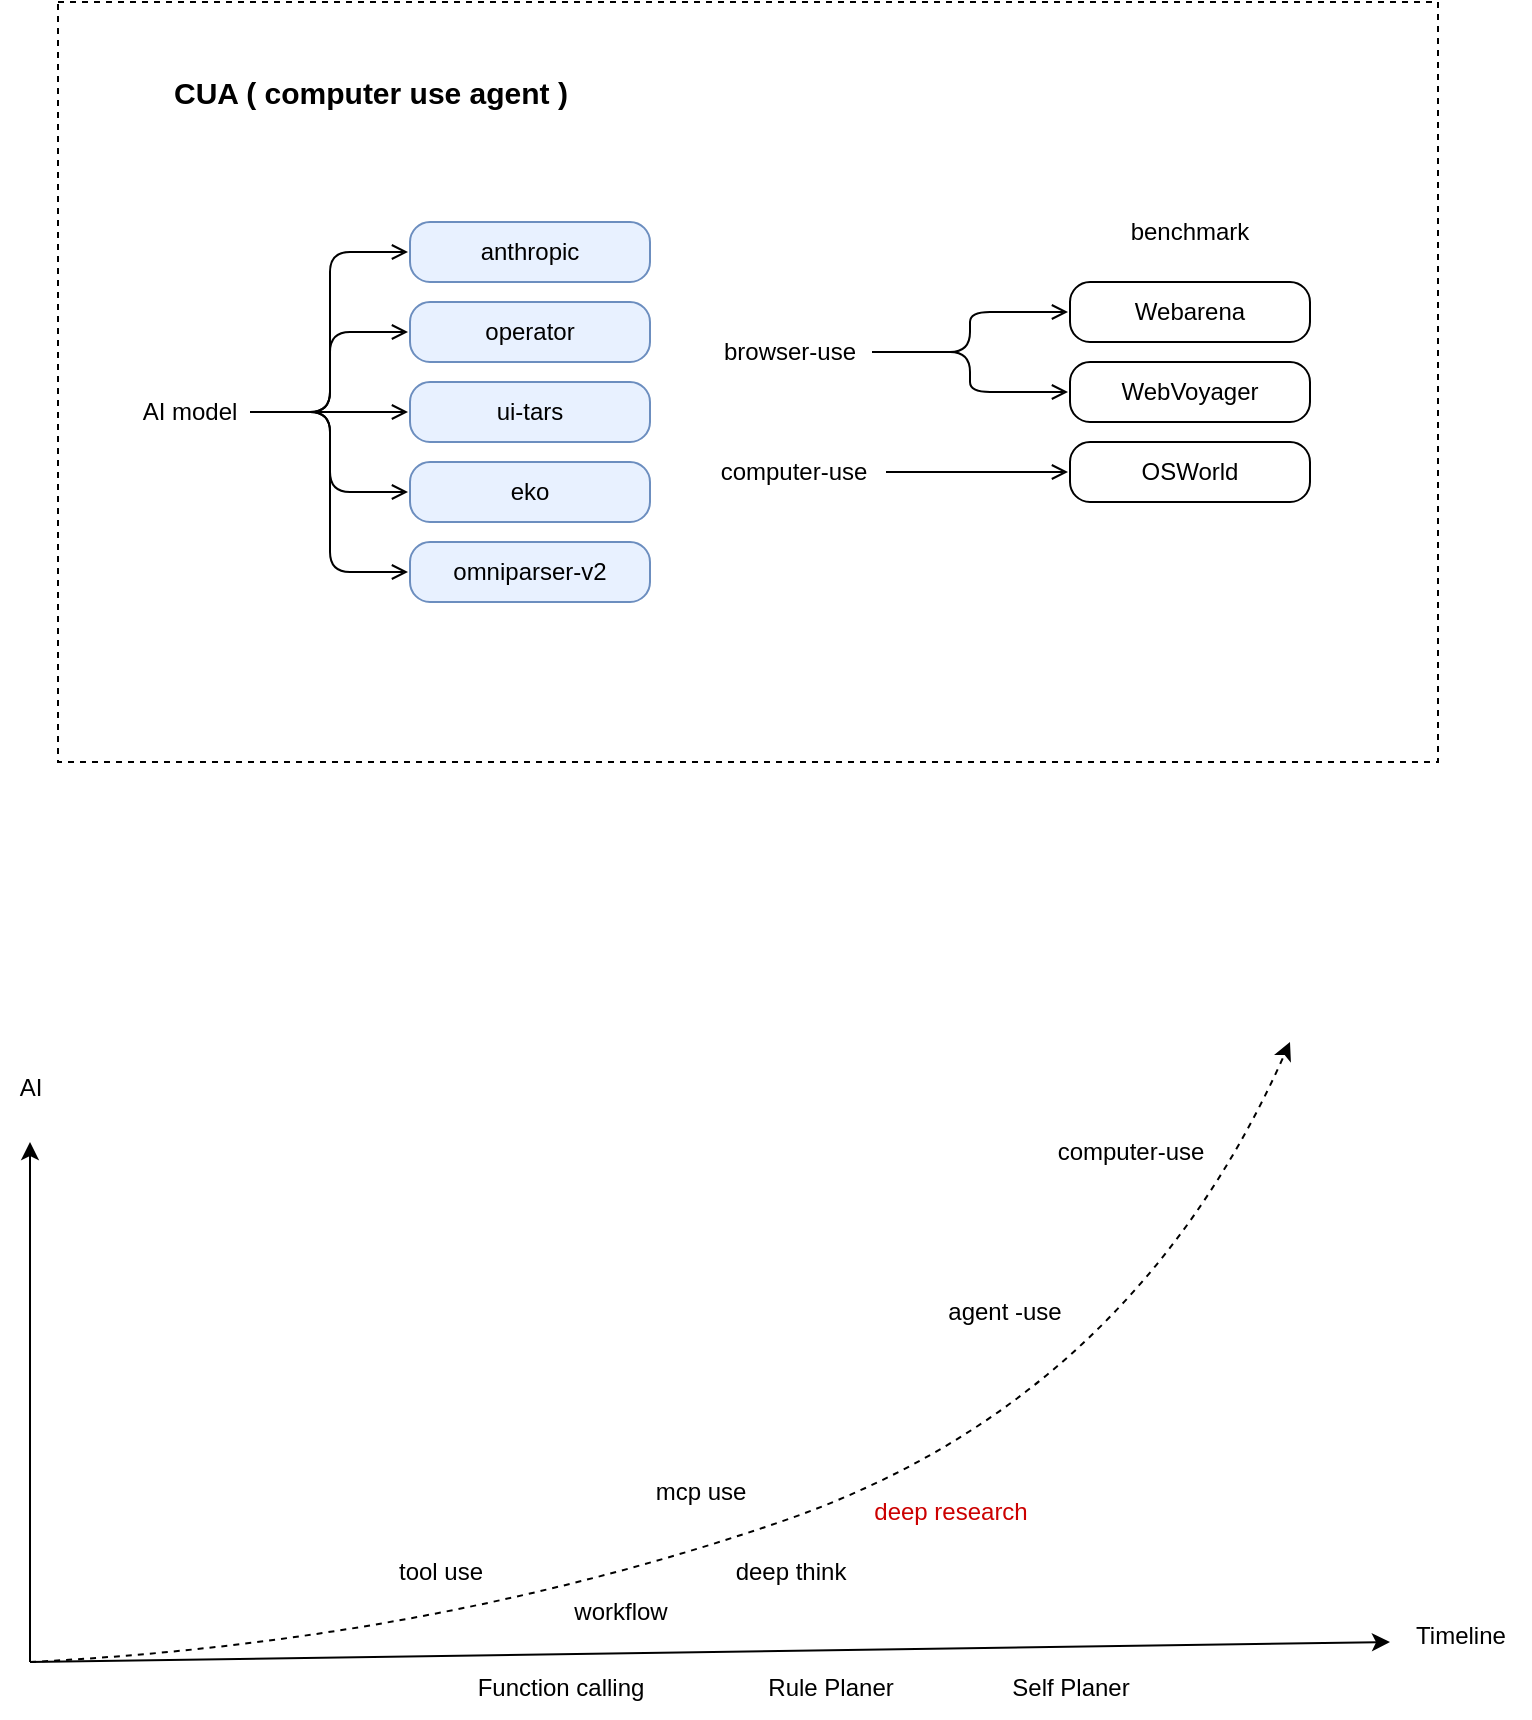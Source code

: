 <mxfile version="26.0.16">
  <diagram name="第 1 页" id="itWa2HLxFMrQTIuCtR0Q">
    <mxGraphModel dx="1129" dy="714" grid="1" gridSize="10" guides="1" tooltips="1" connect="1" arrows="1" fold="1" page="1" pageScale="1" pageWidth="827" pageHeight="1169" math="0" shadow="0">
      <root>
        <mxCell id="0" />
        <mxCell id="1" parent="0" />
        <mxCell id="f6TxtcuEmIEezps3rI4S-1" value="" style="rounded=0;whiteSpace=wrap;html=1;dashed=1;" parent="1" vertex="1">
          <mxGeometry x="414" y="120" width="690" height="380" as="geometry" />
        </mxCell>
        <mxCell id="f6TxtcuEmIEezps3rI4S-11" value="" style="edgeStyle=orthogonalEdgeStyle;rounded=1;orthogonalLoop=1;jettySize=auto;html=1;curved=0;endArrow=open;endFill=0;" parent="1" source="f6TxtcuEmIEezps3rI4S-2" target="f6TxtcuEmIEezps3rI4S-10" edge="1">
          <mxGeometry relative="1" as="geometry" />
        </mxCell>
        <mxCell id="f6TxtcuEmIEezps3rI4S-13" style="edgeStyle=orthogonalEdgeStyle;rounded=1;orthogonalLoop=1;jettySize=auto;html=1;exitX=1;exitY=0.5;exitDx=0;exitDy=0;entryX=0;entryY=0.5;entryDx=0;entryDy=0;curved=0;endArrow=open;endFill=0;" parent="1" source="f6TxtcuEmIEezps3rI4S-2" target="f6TxtcuEmIEezps3rI4S-12" edge="1">
          <mxGeometry relative="1" as="geometry" />
        </mxCell>
        <mxCell id="f6TxtcuEmIEezps3rI4S-2" value="browser-use" style="rounded=1;whiteSpace=wrap;html=1;perimeterSpacing=1;absoluteArcSize=1;strokeColor=none;" parent="1" vertex="1">
          <mxGeometry x="740" y="280" width="80" height="30" as="geometry" />
        </mxCell>
        <mxCell id="f6TxtcuEmIEezps3rI4S-4" value="&lt;div data-docx-has-block-data=&quot;false&quot; data-lark-html-role=&quot;root&quot; data-page-id=&quot;FoqrdbMwvoKmRuxTPTAcZVGbncc&quot;&gt;&lt;div class=&quot;old-record-id-JBEVdbZQPohMMXxsnTOcH60enHJ&quot;&gt;anthropic&lt;/div&gt;&lt;/div&gt;&lt;span class=&quot;lark-record-clipboard&quot; data-lark-record-format=&quot;docx/text&quot; data-lark-record-data=&quot;{&amp;quot;rootId&amp;quot;:&amp;quot;FoqrdbMwvoKmRuxTPTAcZVGbncc&amp;quot;,&amp;quot;text&amp;quot;:{&amp;quot;initialAttributedTexts&amp;quot;:{&amp;quot;text&amp;quot;:{&amp;quot;0&amp;quot;:&amp;quot;anthropic&amp;quot;},&amp;quot;attribs&amp;quot;:{&amp;quot;0&amp;quot;:&amp;quot;*0*1+9&amp;quot;}},&amp;quot;apool&amp;quot;:{&amp;quot;numToAttrib&amp;quot;:{&amp;quot;0&amp;quot;:[&amp;quot;author&amp;quot;,&amp;quot;6871447160731222018&amp;quot;],&amp;quot;1&amp;quot;:[&amp;quot;link-id&amp;quot;,&amp;quot;10315824-9a2c-4ef2-9bec-ecdc504ee82a&amp;quot;]},&amp;quot;nextNum&amp;quot;:2}},&amp;quot;type&amp;quot;:&amp;quot;text&amp;quot;,&amp;quot;referenceRecordMap&amp;quot;:{},&amp;quot;extra&amp;quot;:{&amp;quot;channel&amp;quot;:&amp;quot;saas&amp;quot;,&amp;quot;isEqualBlockSelection&amp;quot;:false,&amp;quot;pasteRandomId&amp;quot;:&amp;quot;208c5f26-a661-4085-acc5-ec5a34d7300a&amp;quot;,&amp;quot;mention_page_title&amp;quot;:{},&amp;quot;external_mention_url&amp;quot;:{}},&amp;quot;isKeepQuoteContainer&amp;quot;:false,&amp;quot;isFromCode&amp;quot;:false,&amp;quot;selection&amp;quot;:[{&amp;quot;id&amp;quot;:76,&amp;quot;type&amp;quot;:&amp;quot;text&amp;quot;,&amp;quot;selection&amp;quot;:{&amp;quot;start&amp;quot;:12,&amp;quot;end&amp;quot;:21},&amp;quot;recordId&amp;quot;:&amp;quot;JBEVdbZQPohMMXxsnTOcH60enHJ&amp;quot;}],&amp;quot;payloadMap&amp;quot;:{},&amp;quot;isCut&amp;quot;:false}&quot;&gt;&lt;/span&gt;" style="rounded=1;whiteSpace=wrap;html=1;perimeterSpacing=1;absoluteArcSize=1;fillColor=#E8F1FF;strokeColor=#6c8ebf;" parent="1" vertex="1">
          <mxGeometry x="590" y="230" width="120" height="30" as="geometry" />
        </mxCell>
        <mxCell id="f6TxtcuEmIEezps3rI4S-5" value="&lt;div data-docx-has-block-data=&quot;false&quot; data-lark-html-role=&quot;root&quot; data-page-id=&quot;FoqrdbMwvoKmRuxTPTAcZVGbncc&quot;&gt;&lt;div class=&quot;old-record-id-JBEVdbZQPohMMXxsnTOcH60enHJ&quot;&gt;operator&lt;/div&gt;&lt;/div&gt;&lt;span class=&quot;lark-record-clipboard&quot; data-lark-record-format=&quot;docx/text&quot; data-lark-record-data=&quot;{&amp;quot;rootId&amp;quot;:&amp;quot;FoqrdbMwvoKmRuxTPTAcZVGbncc&amp;quot;,&amp;quot;text&amp;quot;:{&amp;quot;initialAttributedTexts&amp;quot;:{&amp;quot;text&amp;quot;:{&amp;quot;0&amp;quot;:&amp;quot;anthropic&amp;quot;},&amp;quot;attribs&amp;quot;:{&amp;quot;0&amp;quot;:&amp;quot;*0*1+9&amp;quot;}},&amp;quot;apool&amp;quot;:{&amp;quot;numToAttrib&amp;quot;:{&amp;quot;0&amp;quot;:[&amp;quot;author&amp;quot;,&amp;quot;6871447160731222018&amp;quot;],&amp;quot;1&amp;quot;:[&amp;quot;link-id&amp;quot;,&amp;quot;10315824-9a2c-4ef2-9bec-ecdc504ee82a&amp;quot;]},&amp;quot;nextNum&amp;quot;:2}},&amp;quot;type&amp;quot;:&amp;quot;text&amp;quot;,&amp;quot;referenceRecordMap&amp;quot;:{},&amp;quot;extra&amp;quot;:{&amp;quot;channel&amp;quot;:&amp;quot;saas&amp;quot;,&amp;quot;isEqualBlockSelection&amp;quot;:false,&amp;quot;pasteRandomId&amp;quot;:&amp;quot;208c5f26-a661-4085-acc5-ec5a34d7300a&amp;quot;,&amp;quot;mention_page_title&amp;quot;:{},&amp;quot;external_mention_url&amp;quot;:{}},&amp;quot;isKeepQuoteContainer&amp;quot;:false,&amp;quot;isFromCode&amp;quot;:false,&amp;quot;selection&amp;quot;:[{&amp;quot;id&amp;quot;:76,&amp;quot;type&amp;quot;:&amp;quot;text&amp;quot;,&amp;quot;selection&amp;quot;:{&amp;quot;start&amp;quot;:12,&amp;quot;end&amp;quot;:21},&amp;quot;recordId&amp;quot;:&amp;quot;JBEVdbZQPohMMXxsnTOcH60enHJ&amp;quot;}],&amp;quot;payloadMap&amp;quot;:{},&amp;quot;isCut&amp;quot;:false}&quot;&gt;&lt;/span&gt;" style="rounded=1;whiteSpace=wrap;html=1;perimeterSpacing=1;absoluteArcSize=1;fillColor=#E8F1FF;strokeColor=#6c8ebf;" parent="1" vertex="1">
          <mxGeometry x="590" y="270" width="120" height="30" as="geometry" />
        </mxCell>
        <mxCell id="f6TxtcuEmIEezps3rI4S-6" value="&lt;div data-docx-has-block-data=&quot;false&quot; data-lark-html-role=&quot;root&quot; data-page-id=&quot;FoqrdbMwvoKmRuxTPTAcZVGbncc&quot;&gt;&lt;div class=&quot;old-record-id-JBEVdbZQPohMMXxsnTOcH60enHJ&quot;&gt;ui-tars&lt;/div&gt;&lt;/div&gt;&lt;span class=&quot;lark-record-clipboard&quot; data-lark-record-format=&quot;docx/text&quot; data-lark-record-data=&quot;{&amp;quot;rootId&amp;quot;:&amp;quot;FoqrdbMwvoKmRuxTPTAcZVGbncc&amp;quot;,&amp;quot;text&amp;quot;:{&amp;quot;initialAttributedTexts&amp;quot;:{&amp;quot;text&amp;quot;:{&amp;quot;0&amp;quot;:&amp;quot;anthropic&amp;quot;},&amp;quot;attribs&amp;quot;:{&amp;quot;0&amp;quot;:&amp;quot;*0*1+9&amp;quot;}},&amp;quot;apool&amp;quot;:{&amp;quot;numToAttrib&amp;quot;:{&amp;quot;0&amp;quot;:[&amp;quot;author&amp;quot;,&amp;quot;6871447160731222018&amp;quot;],&amp;quot;1&amp;quot;:[&amp;quot;link-id&amp;quot;,&amp;quot;10315824-9a2c-4ef2-9bec-ecdc504ee82a&amp;quot;]},&amp;quot;nextNum&amp;quot;:2}},&amp;quot;type&amp;quot;:&amp;quot;text&amp;quot;,&amp;quot;referenceRecordMap&amp;quot;:{},&amp;quot;extra&amp;quot;:{&amp;quot;channel&amp;quot;:&amp;quot;saas&amp;quot;,&amp;quot;isEqualBlockSelection&amp;quot;:false,&amp;quot;pasteRandomId&amp;quot;:&amp;quot;208c5f26-a661-4085-acc5-ec5a34d7300a&amp;quot;,&amp;quot;mention_page_title&amp;quot;:{},&amp;quot;external_mention_url&amp;quot;:{}},&amp;quot;isKeepQuoteContainer&amp;quot;:false,&amp;quot;isFromCode&amp;quot;:false,&amp;quot;selection&amp;quot;:[{&amp;quot;id&amp;quot;:76,&amp;quot;type&amp;quot;:&amp;quot;text&amp;quot;,&amp;quot;selection&amp;quot;:{&amp;quot;start&amp;quot;:12,&amp;quot;end&amp;quot;:21},&amp;quot;recordId&amp;quot;:&amp;quot;JBEVdbZQPohMMXxsnTOcH60enHJ&amp;quot;}],&amp;quot;payloadMap&amp;quot;:{},&amp;quot;isCut&amp;quot;:false}&quot;&gt;&lt;/span&gt;" style="rounded=1;whiteSpace=wrap;html=1;perimeterSpacing=1;absoluteArcSize=1;fillColor=#E8F1FF;strokeColor=#6c8ebf;" parent="1" vertex="1">
          <mxGeometry x="590" y="310" width="120" height="30" as="geometry" />
        </mxCell>
        <mxCell id="f6TxtcuEmIEezps3rI4S-7" value="&lt;div data-docx-has-block-data=&quot;false&quot; data-lark-html-role=&quot;root&quot; data-page-id=&quot;FoqrdbMwvoKmRuxTPTAcZVGbncc&quot;&gt;&lt;div class=&quot;old-record-id-JBEVdbZQPohMMXxsnTOcH60enHJ&quot;&gt;eko&lt;/div&gt;&lt;/div&gt;&lt;span class=&quot;lark-record-clipboard&quot; data-lark-record-format=&quot;docx/text&quot; data-lark-record-data=&quot;{&amp;quot;rootId&amp;quot;:&amp;quot;FoqrdbMwvoKmRuxTPTAcZVGbncc&amp;quot;,&amp;quot;text&amp;quot;:{&amp;quot;initialAttributedTexts&amp;quot;:{&amp;quot;text&amp;quot;:{&amp;quot;0&amp;quot;:&amp;quot;anthropic&amp;quot;},&amp;quot;attribs&amp;quot;:{&amp;quot;0&amp;quot;:&amp;quot;*0*1+9&amp;quot;}},&amp;quot;apool&amp;quot;:{&amp;quot;numToAttrib&amp;quot;:{&amp;quot;0&amp;quot;:[&amp;quot;author&amp;quot;,&amp;quot;6871447160731222018&amp;quot;],&amp;quot;1&amp;quot;:[&amp;quot;link-id&amp;quot;,&amp;quot;10315824-9a2c-4ef2-9bec-ecdc504ee82a&amp;quot;]},&amp;quot;nextNum&amp;quot;:2}},&amp;quot;type&amp;quot;:&amp;quot;text&amp;quot;,&amp;quot;referenceRecordMap&amp;quot;:{},&amp;quot;extra&amp;quot;:{&amp;quot;channel&amp;quot;:&amp;quot;saas&amp;quot;,&amp;quot;isEqualBlockSelection&amp;quot;:false,&amp;quot;pasteRandomId&amp;quot;:&amp;quot;208c5f26-a661-4085-acc5-ec5a34d7300a&amp;quot;,&amp;quot;mention_page_title&amp;quot;:{},&amp;quot;external_mention_url&amp;quot;:{}},&amp;quot;isKeepQuoteContainer&amp;quot;:false,&amp;quot;isFromCode&amp;quot;:false,&amp;quot;selection&amp;quot;:[{&amp;quot;id&amp;quot;:76,&amp;quot;type&amp;quot;:&amp;quot;text&amp;quot;,&amp;quot;selection&amp;quot;:{&amp;quot;start&amp;quot;:12,&amp;quot;end&amp;quot;:21},&amp;quot;recordId&amp;quot;:&amp;quot;JBEVdbZQPohMMXxsnTOcH60enHJ&amp;quot;}],&amp;quot;payloadMap&amp;quot;:{},&amp;quot;isCut&amp;quot;:false}&quot;&gt;&lt;/span&gt;" style="rounded=1;whiteSpace=wrap;html=1;perimeterSpacing=1;absoluteArcSize=1;fillColor=#E8F1FF;strokeColor=#6c8ebf;" parent="1" vertex="1">
          <mxGeometry x="590" y="350" width="120" height="30" as="geometry" />
        </mxCell>
        <mxCell id="f6TxtcuEmIEezps3rI4S-10" value="&lt;div data-docx-has-block-data=&quot;false&quot; data-lark-html-role=&quot;root&quot; data-page-id=&quot;FoqrdbMwvoKmRuxTPTAcZVGbncc&quot;&gt;&lt;div class=&quot;old-record-id-YXLDdxerqoWDXWxZMH1cbyrBnBg&quot;&gt;Webarena&lt;/div&gt;&lt;/div&gt;&lt;span class=&quot;lark-record-clipboard&quot; data-lark-record-format=&quot;docx/text&quot; data-lark-record-data=&quot;{&amp;quot;rootId&amp;quot;:&amp;quot;FoqrdbMwvoKmRuxTPTAcZVGbncc&amp;quot;,&amp;quot;text&amp;quot;:{&amp;quot;initialAttributedTexts&amp;quot;:{&amp;quot;text&amp;quot;:{&amp;quot;0&amp;quot;:&amp;quot;Webarena&amp;quot;},&amp;quot;attribs&amp;quot;:{&amp;quot;0&amp;quot;:&amp;quot;*0+8&amp;quot;}},&amp;quot;apool&amp;quot;:{&amp;quot;numToAttrib&amp;quot;:{&amp;quot;0&amp;quot;:[&amp;quot;author&amp;quot;,&amp;quot;6871447160731222018&amp;quot;]},&amp;quot;nextNum&amp;quot;:1}},&amp;quot;type&amp;quot;:&amp;quot;text&amp;quot;,&amp;quot;referenceRecordMap&amp;quot;:{},&amp;quot;extra&amp;quot;:{&amp;quot;channel&amp;quot;:&amp;quot;saas&amp;quot;,&amp;quot;isEqualBlockSelection&amp;quot;:false,&amp;quot;pasteRandomId&amp;quot;:&amp;quot;9d85a07a-6e18-40ab-9c8a-803ea1c17a1c&amp;quot;,&amp;quot;mention_page_title&amp;quot;:{},&amp;quot;external_mention_url&amp;quot;:{}},&amp;quot;isKeepQuoteContainer&amp;quot;:false,&amp;quot;isFromCode&amp;quot;:false,&amp;quot;selection&amp;quot;:[{&amp;quot;id&amp;quot;:72,&amp;quot;type&amp;quot;:&amp;quot;text&amp;quot;,&amp;quot;selection&amp;quot;:{&amp;quot;start&amp;quot;:0,&amp;quot;end&amp;quot;:8},&amp;quot;recordId&amp;quot;:&amp;quot;YXLDdxerqoWDXWxZMH1cbyrBnBg&amp;quot;}],&amp;quot;payloadMap&amp;quot;:{},&amp;quot;isCut&amp;quot;:false}&quot;&gt;&lt;/span&gt;" style="rounded=1;whiteSpace=wrap;html=1;perimeterSpacing=1;absoluteArcSize=1;" parent="1" vertex="1">
          <mxGeometry x="920" y="260" width="120" height="30" as="geometry" />
        </mxCell>
        <mxCell id="f6TxtcuEmIEezps3rI4S-12" value="&lt;div data-docx-has-block-data=&quot;false&quot; data-lark-html-role=&quot;root&quot; data-page-id=&quot;FoqrdbMwvoKmRuxTPTAcZVGbncc&quot;&gt;&lt;div class=&quot;old-record-id-YXLDdxerqoWDXWxZMH1cbyrBnBg&quot;&gt;&lt;div data-docx-has-block-data=&quot;false&quot; data-lark-html-role=&quot;root&quot; data-page-id=&quot;FoqrdbMwvoKmRuxTPTAcZVGbncc&quot;&gt;&lt;div class=&quot;old-record-id-CxIwdsjBlozMJTxzVqyc23xznPg&quot;&gt;WebVoyager&lt;/div&gt;&lt;/div&gt;&lt;span class=&quot;lark-record-clipboard&quot; data-lark-record-format=&quot;docx/text&quot; data-lark-record-data=&quot;{&amp;quot;rootId&amp;quot;:&amp;quot;FoqrdbMwvoKmRuxTPTAcZVGbncc&amp;quot;,&amp;quot;text&amp;quot;:{&amp;quot;initialAttributedTexts&amp;quot;:{&amp;quot;text&amp;quot;:{&amp;quot;0&amp;quot;:&amp;quot;WebVoyager&amp;quot;},&amp;quot;attribs&amp;quot;:{&amp;quot;0&amp;quot;:&amp;quot;*0+a&amp;quot;}},&amp;quot;apool&amp;quot;:{&amp;quot;numToAttrib&amp;quot;:{&amp;quot;0&amp;quot;:[&amp;quot;author&amp;quot;,&amp;quot;6871447160731222018&amp;quot;]},&amp;quot;nextNum&amp;quot;:1}},&amp;quot;type&amp;quot;:&amp;quot;text&amp;quot;,&amp;quot;referenceRecordMap&amp;quot;:{},&amp;quot;extra&amp;quot;:{&amp;quot;channel&amp;quot;:&amp;quot;saas&amp;quot;,&amp;quot;isEqualBlockSelection&amp;quot;:false,&amp;quot;pasteRandomId&amp;quot;:&amp;quot;51d296b9-5641-4c32-b07f-b8e84cfe0941&amp;quot;,&amp;quot;mention_page_title&amp;quot;:{},&amp;quot;external_mention_url&amp;quot;:{}},&amp;quot;isKeepQuoteContainer&amp;quot;:false,&amp;quot;isFromCode&amp;quot;:false,&amp;quot;selection&amp;quot;:[{&amp;quot;id&amp;quot;:73,&amp;quot;type&amp;quot;:&amp;quot;text&amp;quot;,&amp;quot;selection&amp;quot;:{&amp;quot;start&amp;quot;:0,&amp;quot;end&amp;quot;:10},&amp;quot;recordId&amp;quot;:&amp;quot;CxIwdsjBlozMJTxzVqyc23xznPg&amp;quot;}],&amp;quot;payloadMap&amp;quot;:{},&amp;quot;isCut&amp;quot;:false}&quot;&gt;&lt;/span&gt;&lt;/div&gt;&lt;/div&gt;&lt;span class=&quot;lark-record-clipboard&quot; data-lark-record-format=&quot;docx/text&quot; data-lark-record-data=&quot;{&amp;quot;rootId&amp;quot;:&amp;quot;FoqrdbMwvoKmRuxTPTAcZVGbncc&amp;quot;,&amp;quot;text&amp;quot;:{&amp;quot;initialAttributedTexts&amp;quot;:{&amp;quot;text&amp;quot;:{&amp;quot;0&amp;quot;:&amp;quot;Webarena&amp;quot;},&amp;quot;attribs&amp;quot;:{&amp;quot;0&amp;quot;:&amp;quot;*0+8&amp;quot;}},&amp;quot;apool&amp;quot;:{&amp;quot;numToAttrib&amp;quot;:{&amp;quot;0&amp;quot;:[&amp;quot;author&amp;quot;,&amp;quot;6871447160731222018&amp;quot;]},&amp;quot;nextNum&amp;quot;:1}},&amp;quot;type&amp;quot;:&amp;quot;text&amp;quot;,&amp;quot;referenceRecordMap&amp;quot;:{},&amp;quot;extra&amp;quot;:{&amp;quot;channel&amp;quot;:&amp;quot;saas&amp;quot;,&amp;quot;isEqualBlockSelection&amp;quot;:false,&amp;quot;pasteRandomId&amp;quot;:&amp;quot;9d85a07a-6e18-40ab-9c8a-803ea1c17a1c&amp;quot;,&amp;quot;mention_page_title&amp;quot;:{},&amp;quot;external_mention_url&amp;quot;:{}},&amp;quot;isKeepQuoteContainer&amp;quot;:false,&amp;quot;isFromCode&amp;quot;:false,&amp;quot;selection&amp;quot;:[{&amp;quot;id&amp;quot;:72,&amp;quot;type&amp;quot;:&amp;quot;text&amp;quot;,&amp;quot;selection&amp;quot;:{&amp;quot;start&amp;quot;:0,&amp;quot;end&amp;quot;:8},&amp;quot;recordId&amp;quot;:&amp;quot;YXLDdxerqoWDXWxZMH1cbyrBnBg&amp;quot;}],&amp;quot;payloadMap&amp;quot;:{},&amp;quot;isCut&amp;quot;:false}&quot;&gt;&lt;/span&gt;" style="rounded=1;whiteSpace=wrap;html=1;perimeterSpacing=1;absoluteArcSize=1;" parent="1" vertex="1">
          <mxGeometry x="920" y="300" width="120" height="30" as="geometry" />
        </mxCell>
        <mxCell id="f6TxtcuEmIEezps3rI4S-16" style="edgeStyle=orthogonalEdgeStyle;rounded=0;orthogonalLoop=1;jettySize=auto;html=1;exitX=1;exitY=0.5;exitDx=0;exitDy=0;endArrow=open;endFill=0;" parent="1" source="f6TxtcuEmIEezps3rI4S-14" target="f6TxtcuEmIEezps3rI4S-15" edge="1">
          <mxGeometry relative="1" as="geometry" />
        </mxCell>
        <mxCell id="f6TxtcuEmIEezps3rI4S-14" value="computer-use" style="rounded=1;whiteSpace=wrap;html=1;perimeterSpacing=1;absoluteArcSize=1;strokeColor=none;" parent="1" vertex="1">
          <mxGeometry x="737" y="340" width="90" height="30" as="geometry" />
        </mxCell>
        <mxCell id="f6TxtcuEmIEezps3rI4S-15" value="&lt;div data-docx-has-block-data=&quot;false&quot; data-lark-html-role=&quot;root&quot; data-page-id=&quot;FoqrdbMwvoKmRuxTPTAcZVGbncc&quot;&gt;&lt;div class=&quot;old-record-id-YXLDdxerqoWDXWxZMH1cbyrBnBg&quot;&gt;OSWorld&lt;/div&gt;&lt;/div&gt;&lt;span class=&quot;lark-record-clipboard&quot; data-lark-record-format=&quot;docx/text&quot; data-lark-record-data=&quot;{&amp;quot;rootId&amp;quot;:&amp;quot;FoqrdbMwvoKmRuxTPTAcZVGbncc&amp;quot;,&amp;quot;text&amp;quot;:{&amp;quot;initialAttributedTexts&amp;quot;:{&amp;quot;text&amp;quot;:{&amp;quot;0&amp;quot;:&amp;quot;Webarena&amp;quot;},&amp;quot;attribs&amp;quot;:{&amp;quot;0&amp;quot;:&amp;quot;*0+8&amp;quot;}},&amp;quot;apool&amp;quot;:{&amp;quot;numToAttrib&amp;quot;:{&amp;quot;0&amp;quot;:[&amp;quot;author&amp;quot;,&amp;quot;6871447160731222018&amp;quot;]},&amp;quot;nextNum&amp;quot;:1}},&amp;quot;type&amp;quot;:&amp;quot;text&amp;quot;,&amp;quot;referenceRecordMap&amp;quot;:{},&amp;quot;extra&amp;quot;:{&amp;quot;channel&amp;quot;:&amp;quot;saas&amp;quot;,&amp;quot;isEqualBlockSelection&amp;quot;:false,&amp;quot;pasteRandomId&amp;quot;:&amp;quot;9d85a07a-6e18-40ab-9c8a-803ea1c17a1c&amp;quot;,&amp;quot;mention_page_title&amp;quot;:{},&amp;quot;external_mention_url&amp;quot;:{}},&amp;quot;isKeepQuoteContainer&amp;quot;:false,&amp;quot;isFromCode&amp;quot;:false,&amp;quot;selection&amp;quot;:[{&amp;quot;id&amp;quot;:72,&amp;quot;type&amp;quot;:&amp;quot;text&amp;quot;,&amp;quot;selection&amp;quot;:{&amp;quot;start&amp;quot;:0,&amp;quot;end&amp;quot;:8},&amp;quot;recordId&amp;quot;:&amp;quot;YXLDdxerqoWDXWxZMH1cbyrBnBg&amp;quot;}],&amp;quot;payloadMap&amp;quot;:{},&amp;quot;isCut&amp;quot;:false}&quot;&gt;&lt;/span&gt;" style="rounded=1;whiteSpace=wrap;html=1;perimeterSpacing=1;absoluteArcSize=1;" parent="1" vertex="1">
          <mxGeometry x="920" y="340" width="120" height="30" as="geometry" />
        </mxCell>
        <mxCell id="f6TxtcuEmIEezps3rI4S-17" value="&lt;div data-docx-has-block-data=&quot;false&quot; data-lark-html-role=&quot;root&quot; data-page-id=&quot;FoqrdbMwvoKmRuxTPTAcZVGbncc&quot;&gt;&lt;div class=&quot;old-record-id-JBEVdbZQPohMMXxsnTOcH60enHJ&quot;&gt;omniparser-v2&lt;/div&gt;&lt;/div&gt;&lt;span class=&quot;lark-record-clipboard&quot; data-lark-record-format=&quot;docx/text&quot; data-lark-record-data=&quot;{&amp;quot;rootId&amp;quot;:&amp;quot;FoqrdbMwvoKmRuxTPTAcZVGbncc&amp;quot;,&amp;quot;text&amp;quot;:{&amp;quot;initialAttributedTexts&amp;quot;:{&amp;quot;text&amp;quot;:{&amp;quot;0&amp;quot;:&amp;quot;anthropic&amp;quot;},&amp;quot;attribs&amp;quot;:{&amp;quot;0&amp;quot;:&amp;quot;*0*1+9&amp;quot;}},&amp;quot;apool&amp;quot;:{&amp;quot;numToAttrib&amp;quot;:{&amp;quot;0&amp;quot;:[&amp;quot;author&amp;quot;,&amp;quot;6871447160731222018&amp;quot;],&amp;quot;1&amp;quot;:[&amp;quot;link-id&amp;quot;,&amp;quot;10315824-9a2c-4ef2-9bec-ecdc504ee82a&amp;quot;]},&amp;quot;nextNum&amp;quot;:2}},&amp;quot;type&amp;quot;:&amp;quot;text&amp;quot;,&amp;quot;referenceRecordMap&amp;quot;:{},&amp;quot;extra&amp;quot;:{&amp;quot;channel&amp;quot;:&amp;quot;saas&amp;quot;,&amp;quot;isEqualBlockSelection&amp;quot;:false,&amp;quot;pasteRandomId&amp;quot;:&amp;quot;208c5f26-a661-4085-acc5-ec5a34d7300a&amp;quot;,&amp;quot;mention_page_title&amp;quot;:{},&amp;quot;external_mention_url&amp;quot;:{}},&amp;quot;isKeepQuoteContainer&amp;quot;:false,&amp;quot;isFromCode&amp;quot;:false,&amp;quot;selection&amp;quot;:[{&amp;quot;id&amp;quot;:76,&amp;quot;type&amp;quot;:&amp;quot;text&amp;quot;,&amp;quot;selection&amp;quot;:{&amp;quot;start&amp;quot;:12,&amp;quot;end&amp;quot;:21},&amp;quot;recordId&amp;quot;:&amp;quot;JBEVdbZQPohMMXxsnTOcH60enHJ&amp;quot;}],&amp;quot;payloadMap&amp;quot;:{},&amp;quot;isCut&amp;quot;:false}&quot;&gt;&lt;/span&gt;" style="rounded=1;whiteSpace=wrap;html=1;perimeterSpacing=1;absoluteArcSize=1;fillColor=#E8F1FF;strokeColor=#6c8ebf;" parent="1" vertex="1">
          <mxGeometry x="590" y="390" width="120" height="30" as="geometry" />
        </mxCell>
        <mxCell id="f6TxtcuEmIEezps3rI4S-18" value="CUA ( computer use agent )" style="text;html=1;align=left;verticalAlign=middle;whiteSpace=wrap;rounded=0;fontStyle=1;fontSize=15;" parent="1" vertex="1">
          <mxGeometry x="470" y="150" width="220" height="30" as="geometry" />
        </mxCell>
        <mxCell id="f6TxtcuEmIEezps3rI4S-19" value="benchmark" style="text;html=1;align=center;verticalAlign=middle;whiteSpace=wrap;rounded=0;" parent="1" vertex="1">
          <mxGeometry x="950" y="220" width="60" height="30" as="geometry" />
        </mxCell>
        <mxCell id="f6TxtcuEmIEezps3rI4S-21" style="edgeStyle=orthogonalEdgeStyle;rounded=1;orthogonalLoop=1;jettySize=auto;html=1;exitX=1;exitY=0.5;exitDx=0;exitDy=0;entryX=0;entryY=0.5;entryDx=0;entryDy=0;curved=0;endArrow=open;endFill=0;" parent="1" source="f6TxtcuEmIEezps3rI4S-20" target="f6TxtcuEmIEezps3rI4S-4" edge="1">
          <mxGeometry relative="1" as="geometry" />
        </mxCell>
        <mxCell id="f6TxtcuEmIEezps3rI4S-22" style="edgeStyle=orthogonalEdgeStyle;rounded=1;orthogonalLoop=1;jettySize=auto;html=1;exitX=1;exitY=0.5;exitDx=0;exitDy=0;entryX=0;entryY=0.5;entryDx=0;entryDy=0;curved=0;endArrow=open;endFill=0;" parent="1" source="f6TxtcuEmIEezps3rI4S-20" target="f6TxtcuEmIEezps3rI4S-5" edge="1">
          <mxGeometry relative="1" as="geometry" />
        </mxCell>
        <mxCell id="f6TxtcuEmIEezps3rI4S-23" style="edgeStyle=orthogonalEdgeStyle;rounded=1;orthogonalLoop=1;jettySize=auto;html=1;exitX=1;exitY=0.5;exitDx=0;exitDy=0;entryX=0;entryY=0.5;entryDx=0;entryDy=0;curved=0;endArrow=open;endFill=0;" parent="1" source="f6TxtcuEmIEezps3rI4S-20" target="f6TxtcuEmIEezps3rI4S-6" edge="1">
          <mxGeometry relative="1" as="geometry" />
        </mxCell>
        <mxCell id="f6TxtcuEmIEezps3rI4S-24" style="edgeStyle=orthogonalEdgeStyle;rounded=1;orthogonalLoop=1;jettySize=auto;html=1;exitX=1;exitY=0.5;exitDx=0;exitDy=0;entryX=0;entryY=0.5;entryDx=0;entryDy=0;curved=0;endArrow=open;endFill=0;" parent="1" source="f6TxtcuEmIEezps3rI4S-20" target="f6TxtcuEmIEezps3rI4S-7" edge="1">
          <mxGeometry relative="1" as="geometry" />
        </mxCell>
        <mxCell id="f6TxtcuEmIEezps3rI4S-25" style="edgeStyle=orthogonalEdgeStyle;rounded=1;orthogonalLoop=1;jettySize=auto;html=1;exitX=1;exitY=0.5;exitDx=0;exitDy=0;entryX=0;entryY=0.5;entryDx=0;entryDy=0;curved=0;endArrow=open;endFill=0;" parent="1" source="f6TxtcuEmIEezps3rI4S-20" target="f6TxtcuEmIEezps3rI4S-17" edge="1">
          <mxGeometry relative="1" as="geometry" />
        </mxCell>
        <mxCell id="f6TxtcuEmIEezps3rI4S-20" value="AI model" style="text;html=1;align=center;verticalAlign=middle;whiteSpace=wrap;rounded=0;" parent="1" vertex="1">
          <mxGeometry x="450" y="310" width="60" height="30" as="geometry" />
        </mxCell>
        <mxCell id="w2XHmALismYKOV4oW_bj-1" value="" style="curved=1;endArrow=classic;html=1;rounded=0;dashed=1;" edge="1" parent="1">
          <mxGeometry width="50" height="50" relative="1" as="geometry">
            <mxPoint x="400" y="950" as="sourcePoint" />
            <mxPoint x="1030" y="640" as="targetPoint" />
            <Array as="points">
              <mxPoint x="600" y="940" />
              <mxPoint x="950" y="820" />
            </Array>
          </mxGeometry>
        </mxCell>
        <mxCell id="w2XHmALismYKOV4oW_bj-2" value="" style="endArrow=classic;html=1;rounded=0;" edge="1" parent="1">
          <mxGeometry width="50" height="50" relative="1" as="geometry">
            <mxPoint x="400" y="950" as="sourcePoint" />
            <mxPoint x="400" y="690" as="targetPoint" />
          </mxGeometry>
        </mxCell>
        <mxCell id="w2XHmALismYKOV4oW_bj-3" value="" style="endArrow=classic;html=1;rounded=0;" edge="1" parent="1">
          <mxGeometry width="50" height="50" relative="1" as="geometry">
            <mxPoint x="400" y="950" as="sourcePoint" />
            <mxPoint x="1080" y="940" as="targetPoint" />
          </mxGeometry>
        </mxCell>
        <mxCell id="w2XHmALismYKOV4oW_bj-4" value="tool use" style="text;html=1;align=center;verticalAlign=middle;resizable=0;points=[];autosize=1;strokeColor=none;fillColor=none;" vertex="1" parent="1">
          <mxGeometry x="570" y="890" width="70" height="30" as="geometry" />
        </mxCell>
        <mxCell id="w2XHmALismYKOV4oW_bj-5" value="mcp use" style="text;html=1;align=center;verticalAlign=middle;resizable=0;points=[];autosize=1;strokeColor=none;fillColor=none;" vertex="1" parent="1">
          <mxGeometry x="700" y="850" width="70" height="30" as="geometry" />
        </mxCell>
        <mxCell id="w2XHmALismYKOV4oW_bj-6" value="agent -use" style="text;html=1;align=center;verticalAlign=middle;resizable=0;points=[];autosize=1;strokeColor=none;fillColor=none;" vertex="1" parent="1">
          <mxGeometry x="847" y="760" width="80" height="30" as="geometry" />
        </mxCell>
        <mxCell id="w2XHmALismYKOV4oW_bj-7" value="workflow" style="text;html=1;align=center;verticalAlign=middle;resizable=0;points=[];autosize=1;strokeColor=none;fillColor=none;" vertex="1" parent="1">
          <mxGeometry x="660" y="910" width="70" height="30" as="geometry" />
        </mxCell>
        <mxCell id="w2XHmALismYKOV4oW_bj-8" value="deep research" style="text;html=1;align=center;verticalAlign=middle;resizable=0;points=[];autosize=1;fontColor=#CC0000;" vertex="1" parent="1">
          <mxGeometry x="810" y="860" width="100" height="30" as="geometry" />
        </mxCell>
        <mxCell id="w2XHmALismYKOV4oW_bj-9" value="computer-use" style="text;html=1;align=center;verticalAlign=middle;resizable=0;points=[];autosize=1;strokeColor=none;fillColor=none;" vertex="1" parent="1">
          <mxGeometry x="900" y="680" width="100" height="30" as="geometry" />
        </mxCell>
        <mxCell id="w2XHmALismYKOV4oW_bj-10" value="Function calling" style="text;html=1;align=center;verticalAlign=middle;resizable=0;points=[];autosize=1;strokeColor=none;fillColor=none;" vertex="1" parent="1">
          <mxGeometry x="610" y="948" width="110" height="30" as="geometry" />
        </mxCell>
        <mxCell id="w2XHmALismYKOV4oW_bj-12" value="Rule Planer" style="text;html=1;align=center;verticalAlign=middle;resizable=0;points=[];autosize=1;strokeColor=none;fillColor=none;" vertex="1" parent="1">
          <mxGeometry x="755" y="948" width="90" height="30" as="geometry" />
        </mxCell>
        <mxCell id="w2XHmALismYKOV4oW_bj-13" value="Self Planer" style="text;html=1;align=center;verticalAlign=middle;resizable=0;points=[];autosize=1;strokeColor=none;fillColor=none;" vertex="1" parent="1">
          <mxGeometry x="880" y="948" width="80" height="30" as="geometry" />
        </mxCell>
        <mxCell id="w2XHmALismYKOV4oW_bj-15" value="deep think" style="text;html=1;align=center;verticalAlign=middle;resizable=0;points=[];autosize=1;strokeColor=none;fillColor=none;" vertex="1" parent="1">
          <mxGeometry x="740" y="890" width="80" height="30" as="geometry" />
        </mxCell>
        <mxCell id="w2XHmALismYKOV4oW_bj-17" value="Timeline" style="text;html=1;align=center;verticalAlign=middle;resizable=0;points=[];autosize=1;strokeColor=none;fillColor=none;" vertex="1" parent="1">
          <mxGeometry x="1080" y="922" width="70" height="30" as="geometry" />
        </mxCell>
        <mxCell id="w2XHmALismYKOV4oW_bj-18" value="AI" style="text;html=1;align=center;verticalAlign=middle;resizable=0;points=[];autosize=1;strokeColor=none;fillColor=none;" vertex="1" parent="1">
          <mxGeometry x="385" y="648" width="30" height="30" as="geometry" />
        </mxCell>
      </root>
    </mxGraphModel>
  </diagram>
</mxfile>
